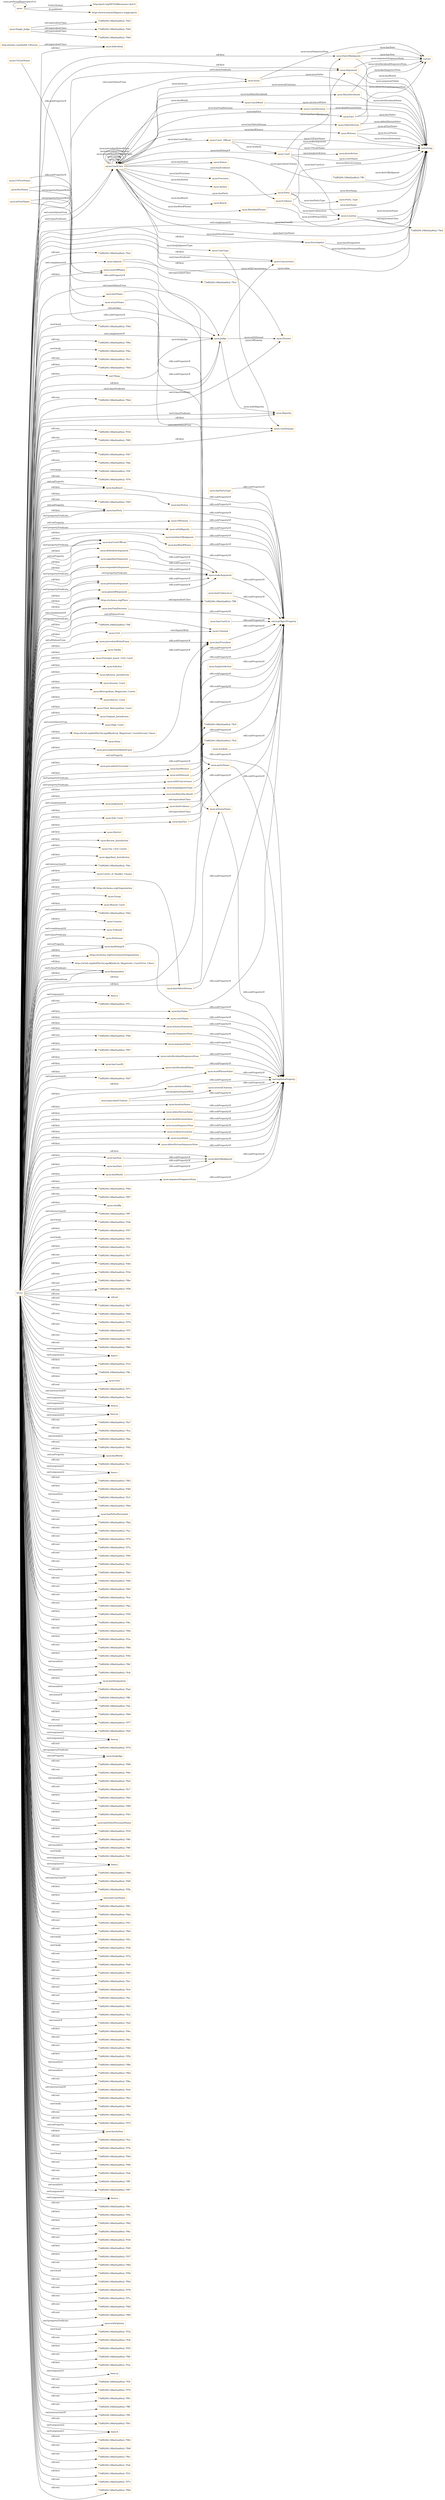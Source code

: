 digraph ar2dtool_diagram { 
rankdir=LR;
size="1501"
node [shape = rectangle, color="orange"]; "nyon:Statue" "nyon:Issue" "nyon:Bench" "nyon:Investigator" "nyon:Party" "nyon:Fact" "nyon:Evidence" "https://schema.org/Place" "73df0294:188a02ad0e2:-7fdf" "nyon:Provision" "nyon:Civil" "nyon:Taluka" "nyon:Principal_Junior_Civil_Court" "nyon:Solicitor" "nyon:Advisory_Jurisdiction" "nyon:DateOfJudgment" "nyon:Single_Judge" "nyon:Session_Court" "nyon:Metropolitan_Magistrate_Courts" "nyon:District_Court" "nyon:Chief_Meterpolitan_Court" "nyon:Original_Jurisdiction" "nyon:RatioDecidendi" "nyon:Court_Official" "nyon:ObiterDictum" "73df0294:188a02ad0e2:-7fe4" "http://xmlns.com/foaf/0.1/Person" "nyon:Court" "nyon:High_Court" "https://w3id.org/def/NyOnLegal#Judicial_Magistrate_Court(Second_Class)" "73df0294:188a02ad0e2:-7fcd" "nyon:State" "73df0294:188a02ad0e2:-7fd3" "nyon:Concurrence" "nyon:Witness" "nyon:CourtCase" "nyon:Location" "nyon:District" "nyon:Review_Jurisdiction" "nyon:City_Civil_Courts" "nyon:Appellant_Jurisdiction" "73df0294:188a02ad0e2:-7ffc" "nyon:Individual" "73df0294:188a02ad0e2:-7fe5" "nyon:Opinion" "nyon:Judge" "nyon:Courts_of_Smaller_Causes" "73df0294:188a02ad0e2:-7fd4" "nyon:Judgement" "nyon:Author" "73df0294:188a02ad0e2:-7fd9" "nyon:Jurisdiction" "https://schema.org/Organization" "nyon:Criminal" "73df0294:188a02ad0e2:-7fe3" "nyon:Group" "nyon:Munsif_Court" "nyon:CaseType" "nyon:CatchWord" "73df0294:188a02ad0e2:-7fd2" "nyon:Dissent" "nyon:Party_Type" "nyon:Country" "nyon:CourtDecision" "nyon:Tribunal" "73df0294:188a02ad0e2:-7ff9" "nyon:Majority" "nyon:Argument" "nyon:Petitioner" "nyon:CaseDomain" "nyon:Sub_Court" "https://schema.org/GovernmentOrganization" "https://w3id.org/def/NyOnLegal#Judicial_Magistrate_Court(First_Class)" "nyon:WordAndPhrase" "nyon:Respondent" ; /*classes style*/
	"nyon:hasCourtOfficial" -> "owl:topObjectProperty" [ label = "rdfs:subPropertyOf" ];
	"nyon:catchwordValue" -> "owl:topDataProperty" [ label = "rdfs:subPropertyOf" ];
	"https://schema.org/Place" -> "73df0294:188a02ad0e2:-7ff9" [ label = "owl:equivalentClass" ];
	"nyon:defendentArgument" -> "nyon:makeArgument" [ label = "rdfs:subPropertyOf" ];
	"nyon:equivalentCitation" -> "nyon:neutralCitations" [ label = "owl:propertyDisjointWith" ];
	"nyon:equivalentCitation" -> "owl:topDataProperty" [ label = "rdfs:subPropertyOf" ];
	"nyon:COFirstName" -> "nyon:courtOffName" [ label = "rdfs:subPropertyOf" ];
	"nyon:locationName" -> "owl:topDataProperty" [ label = "rdfs:subPropertyOf" ];
	"nyon:hasFinalDecision" -> "owl:topObjectProperty" [ label = "rdfs:subPropertyOf" ];
	"nyon:hasJurisdiction" -> "owl:topObjectProperty" [ label = "rdfs:subPropertyOf" ];
	"nyon:obiterDictumValue" -> "owl:topDataProperty" [ label = "rdfs:subPropertyOf" ];
	"nyon:hasPrecedent" -> "owl:topObjectProperty" [ label = "rdfs:subPropertyOf" ];
	"nyon:precedentReliedUpon" -> "nyon:hasPrecedent" [ label = "rdfs:subPropertyOf" ];
	"nyon:" -> "http://purl.org/NET/rdflicense/cc-by4.0" [ label = "terms:license" ];
	"nyon:" -> "https://www.semintelligence.org/projects" [ label = "dc:publisher" ];
	"nyon:" -> "nyon:" [ label = "vann:preferredNamespaceUri" ];
	"nyon:makeArgument" -> "owl:topObjectProperty" [ label = "rdfs:subPropertyOf" ];
	"nyon:finalDecisionValue" -> "owl:topDataProperty" [ label = "rdfs:subPropertyOf" ];
	"nyon:hasWitness" -> "owl:topObjectProperty" [ label = "rdfs:subPropertyOf" ];
	"nyon:appellantArgument" -> "nyon:makeArgument" [ label = "rdfs:subPropertyOf" ];
	"nyon:issueSequenceNum" -> "owl:topDataProperty" [ label = "rdfs:subPropertyOf" ];
	"nyon:partyName" -> "owl:topDataProperty" [ label = "rdfs:subPropertyOf" ];
	"nyon:withDissent" -> "owl:topObjectProperty" [ label = "rdfs:subPropertyOf" ];
	"nyon:withConcurrence" -> "owl:topObjectProperty" [ label = "rdfs:subPropertyOf" ];
	"nyon:evidenceLocation" -> "owl:topDataProperty" [ label = "rdfs:subPropertyOf" ];
	"nyon:hasJudgmentType" -> "owl:topObjectProperty" [ label = "rdfs:subPropertyOf" ];
	"nyon:hasRatioDecidendi" -> "owl:topObjectProperty" [ label = "rdfs:subPropertyOf" ];
	"nyon:hasEvidence" -> "owl:topObjectProperty" [ label = "rdfs:subPropertyOf" ];
	"nyon:hasFact" -> "owl:topObjectProperty" [ label = "rdfs:subPropertyOf" ];
	"nyon:witnessName" -> "owl:topDataProperty" [ label = "rdfs:subPropertyOf" ];
	"nyon:lastName" -> "nyon:partyName" [ label = "rdfs:subPropertyOf" ];
	"nyon:issueValue" -> "owl:topDataProperty" [ label = "rdfs:subPropertyOf" ];
	"nyon:obiterDictumSequenceNum" -> "owl:topDataProperty" [ label = "rdfs:subPropertyOf" ];
	"nyon:worksIn" -> "owl:topObjectProperty" [ label = "rdfs:subPropertyOf" ];
	"nyon:respondentArgument" -> "nyon:makeArgument" [ label = "rdfs:subPropertyOf" ];
	"nyon:Single_Judge" -> "73df0294:188a02ad0e2:-7fd4" [ label = "owl:equivalentClass" ];
	"nyon:Single_Judge" -> "73df0294:188a02ad0e2:-7fd9" [ label = "owl:equivalentClass" ];
	"nyon:Single_Judge" -> "73df0294:188a02ad0e2:-7fd3" [ label = "owl:equivalentClass" ];
	"nyon:hasObiterDictum" -> "owl:topObjectProperty" [ label = "rdfs:subPropertyOf" ];
	"nyon:wLastName" -> "nyon:witnessName" [ label = "rdfs:subPropertyOf" ];
	"nyon:hasRulingOf" -> "owl:topObjectProperty" [ label = "rdfs:subPropertyOf" ];
	"nyon:hasPartyType" -> "owl:topObjectProperty" [ label = "rdfs:subPropertyOf" ];
	"nyon:hasDate" -> "nyon:dateOfJudgment" [ label = "rdfs:subPropertyOf" ];
	"nyon:argumentSequenceNum" -> "owl:topDataProperty" [ label = "rdfs:subPropertyOf" ];
	"nyon:neutralCitations" -> "owl:topDataProperty" [ label = "rdfs:subPropertyOf" ];
	"nyon:hasBench" -> "owl:topObjectProperty" [ label = "rdfs:subPropertyOf" ];
	"nyon:factValue" -> "owl:topDataProperty" [ label = "rdfs:subPropertyOf" ];
	"nyon:courtName" -> "owl:topDataProperty" [ label = "rdfs:subPropertyOf" ];
	"nyon:precendentNotReliedUpon" -> "nyon:hasPrecedent" [ label = "rdfs:subPropertyOf" ];
	"NULL" -> "73df0294:188a02ad0e2:-7f9d" [ label = "rdf:rest" ];
	"NULL" -> "73df0294:188a02ad0e2:-7f67" [ label = "rdf:rest" ];
	"NULL" -> "nyon:citedBy" [ label = "rdf:first" ];
	"NULL" -> "nyon:courtOffName" [ label = "rdf:first" ];
	"NULL" -> "73df0294:188a02ad0e2:-7ff7" [ label = "owl:intersectionOf" ];
	"NULL" -> "nyon:hasMonth" [ label = "rdf:first" ];
	"NULL" -> "nyon:Sub_Court" [ label = "rdf:first" ];
	"NULL" -> "73df0294:188a02ad0e2:-7f3b" [ label = "swrl:head" ];
	"NULL" -> "73df0294:188a02ad0e2:-7f57" [ label = "rdf:first" ];
	"NULL" -> "73df0294:188a02ad0e2:-7f53" [ label = "swrl:body" ];
	"NULL" -> "nyon:City_Civil_Courts" [ label = "rdf:first" ];
	"NULL" -> "73df0294:188a02ad0e2:-7f3c" [ label = "rdf:first" ];
	"NULL" -> "nyon:State" [ label = "rdf:first" ];
	"NULL" -> "nyon:issueValue" [ label = "rdf:first" ];
	"NULL" -> "73df0294:188a02ad0e2:-7fe7" [ label = "rdf:rest" ];
	"NULL" -> "73df0294:188a02ad0e2:-7f40" [ label = "rdf:first" ];
	"NULL" -> "73df0294:188a02ad0e2:-7f3d" [ label = "rdf:rest" ];
	"NULL" -> "nyon:witnessStatement" [ label = "rdf:first" ];
	"NULL" -> "73df0294:188a02ad0e2:-7f8e" [ label = "rdf:rest" ];
	"NULL" -> "73df0294:188a02ad0e2:-7f58" [ label = "rdf:rest" ];
	"NULL" -> "rdf:nil" [ label = "rdf:rest" ];
	"NULL" -> "nyon:witnessName" [ label = "rdf:first" ];
	"NULL" -> "73df0294:188a02ad0e2:-7fb7" [ label = "rdf:rest" ];
	"NULL" -> "nyon:Argument" [ label = "swrl:classPredicate" ];
	"NULL" -> "nyon:partyName" [ label = "rdf:first" ];
	"NULL" -> "nyon:Courts_of_Smaller_Causes" [ label = "rdf:first" ];
	"NULL" -> "73df0294:188a02ad0e2:-7f66" [ label = "rdf:first" ];
	"NULL" -> "nyon:Individual" [ label = "rdf:first" ];
	"NULL" -> "73df0294:188a02ad0e2:-7f79" [ label = "rdf:rest" ];
	"NULL" -> "nyon:Judge" [ label = "rdf:first" ];
	"NULL" -> "nyon:Majority" [ label = "rdf:first" ];
	"NULL" -> "nyon:hasStatue" [ label = "rdf:first" ];
	"NULL" -> "73df0294:188a02ad0e2:-7f7f" [ label = "rdf:rest" ];
	"NULL" -> "73df0294:188a02ad0e2:-7f4f" [ label = "rdf:rest" ];
	"NULL" -> "nyon:hasPrecedent" [ label = "owl:onProperty" ];
	"NULL" -> "73df0294:188a02ad0e2:-7f80" [ label = "rdf:rest" ];
	"NULL" -> "73df0294:188a02ad0e2:-7fd2" [ label = "owl:complementOf" ];
	"NULL" -> "nyon:argumentSequenceNum" [ label = "rdf:first" ];
	"NULL" -> "nyon:Review_Jurisdiction" [ label = "rdf:first" ];
	"NULL" -> "base:r" [ label = "swrl:argument2" ];
	"NULL" -> "nyon:issueSequenceNum" [ label = "rdf:first" ];
	"NULL" -> "nyon:CourtCase" [ label = "owl:someValuesFrom" ];
	"NULL" -> "73df0294:188a02ad0e2:-7f33" [ label = "rdf:first" ];
	"NULL" -> "73df0294:188a02ad0e2:-7ffa" [ label = "rdf:rest" ];
	"NULL" -> "nyon:cites" [ label = "rdf:first" ];
	"NULL" -> "nyon:Session_Court" [ label = "rdf:first" ];
	"NULL" -> "nyon:CaseDomain" [ label = "owl:someValuesFrom" ];
	"NULL" -> "73df0294:188a02ad0e2:-7f71" [ label = "rdf:rest" ];
	"NULL" -> "73df0294:188a02ad0e2:-7fed" [ label = "owl:intersectionOf" ];
	"NULL" -> "base:y" [ label = "swrl:argument1" ];
	"NULL" -> "base:m" [ label = "swrl:argument2" ];
	"NULL" -> "73df0294:188a02ad0e2:-7fa7" [ label = "rdf:rest" ];
	"NULL" -> "73df0294:188a02ad0e2:-7fca" [ label = "rdf:rest" ];
	"NULL" -> "73df0294:188a02ad0e2:-7fba" [ label = "owl:members" ];
	"NULL" -> "nyon:CaseDomain" [ label = "rdf:first" ];
	"NULL" -> "73df0294:188a02ad0e2:-7f92" [ label = "rdf:rest" ];
	"NULL" -> "nyon:evidenceLocation" [ label = "rdf:first" ];
	"NULL" -> "nyon:Taluka" [ label = "rdf:first" ];
	"NULL" -> "nyon:hasWords" [ label = "owl:onProperty" ];
	"NULL" -> "nyon:respondentArgument" [ label = "rdf:first" ];
	"NULL" -> "nyon:catchwordValue" [ label = "rdf:first" ];
	"NULL" -> "73df0294:188a02ad0e2:-7fc1" [ label = "rdf:rest" ];
	"NULL" -> "base:c" [ label = "swrl:argument2" ];
	"NULL" -> "nyon:factSequenceNum" [ label = "rdf:first" ];
	"NULL" -> "nyon:hasCourtOfficial" [ label = "owl:onProperty" ];
	"NULL" -> "73df0294:188a02ad0e2:-7f83" [ label = "rdf:rest" ];
	"NULL" -> "nyon:hasParty" [ label = "owl:onProperty" ];
	"NULL" -> "73df0294:188a02ad0e2:-7f49" [ label = "rdf:first" ];
	"NULL" -> "73df0294:188a02ad0e2:-7fc5" [ label = "owl:members" ];
	"NULL" -> "73df0294:188a02ad0e2:-7fb9" [ label = "rdf:rest" ];
	"NULL" -> "nyon:hasPolicePersonnel" [ label = "rdf:first" ];
	"NULL" -> "nyon:Munsif_Court" [ label = "rdf:first" ];
	"NULL" -> "nyon:Judge" [ label = "swrl:classPredicate" ];
	"NULL" -> "nyon:locationName" [ label = "rdf:first" ];
	"NULL" -> "nyon:argumentValue" [ label = "rdf:first" ];
	"NULL" -> "73df0294:188a02ad0e2:-7fb2" [ label = "rdf:rest" ];
	"NULL" -> "73df0294:188a02ad0e2:-7fac" [ label = "rdf:rest" ];
	"NULL" -> "nyon:Petitioner" [ label = "swrl:classPredicate" ];
	"NULL" -> "nyon:appellantArgument" [ label = "rdf:first" ];
	"NULL" -> "73df0294:188a02ad0e2:-7f74" [ label = "rdf:rest" ];
	"NULL" -> "73df0294:188a02ad0e2:-7f7a" [ label = "rdf:rest" ];
	"NULL" -> "nyon:withDissent" [ label = "swrl:propertyPredicate" ];
	"NULL" -> "nyon:hasRulingOf" [ label = "owl:onProperty" ];
	"NULL" -> "73df0294:188a02ad0e2:-7f95" [ label = "rdf:rest" ];
	"NULL" -> "nyon:Civil" [ label = "owl:allValuesFrom" ];
	"NULL" -> "73df0294:188a02ad0e2:-7fa3" [ label = "rdf:rest" ];
	"NULL" -> "nyon:Respondent" [ label = "rdf:first" ];
	"NULL" -> "nyon:Original_Jurisdiction" [ label = "rdf:first" ];
	"NULL" -> "73df0294:188a02ad0e2:-7fb4" [ label = "owl:members" ];
	"NULL" -> "73df0294:188a02ad0e2:-7f9b" [ label = "rdf:rest" ];
	"NULL" -> "73df0294:188a02ad0e2:-7f65" [ label = "rdf:rest" ];
	"NULL" -> "73df0294:188a02ad0e2:-7fc4" [ label = "rdf:rest" ];
	"NULL" -> "nyon:Investigator" [ label = "rdf:first" ];
	"NULL" -> "nyon:ratioDecidendiSequenceNum" [ label = "rdf:first" ];
	"NULL" -> "73df0294:188a02ad0e2:-7fbe" [ label = "rdf:rest" ];
	"NULL" -> "73df0294:188a02ad0e2:-7f59" [ label = "rdf:first" ];
	"NULL" -> "73df0294:188a02ad0e2:-7f4c" [ label = "rdf:first" ];
	"NULL" -> "73df0294:188a02ad0e2:-7f6b" [ label = "rdf:rest" ];
	"NULL" -> "nyon:OfDomian" [ label = "owl:onProperty" ];
	"NULL" -> "73df0294:188a02ad0e2:-7f3e" [ label = "rdf:first" ];
	"NULL" -> "73df0294:188a02ad0e2:-7f86" [ label = "rdf:rest" ];
	"NULL" -> "73df0294:188a02ad0e2:-7f50" [ label = "rdf:first" ];
	"NULL" -> "nyon:hasEvidence" [ label = "rdf:first" ];
	"NULL" -> "https://schema.org/Organization" [ label = "rdf:first" ];
	"NULL" -> "https://schema.org/GovernmentOrganization" [ label = "rdf:first" ];
	"NULL" -> "nyon:hasWords" [ label = "rdf:first" ];
	"NULL" -> "73df0294:188a02ad0e2:-7fbf" [ label = "owl:members" ];
	"NULL" -> "73df0294:188a02ad0e2:-7fcb" [ label = "owl:members" ];
	"NULL" -> "nyon:hasDesignation" [ label = "rdf:first" ];
	"NULL" -> "73df0294:188a02ad0e2:-7fad" [ label = "owl:members" ];
	"NULL" -> "nyon:hasFinalDecision" [ label = "rdf:first" ];
	"NULL" -> "73df0294:188a02ad0e2:-7ffb" [ label = "owl:unionOf" ];
	"NULL" -> "73df0294:188a02ad0e2:-7faf" [ label = "rdf:rest" ];
	"NULL" -> "73df0294:188a02ad0e2:-7f68" [ label = "rdf:first" ];
	"NULL" -> "73df0294:188a02ad0e2:-7f77" [ label = "rdf:rest" ];
	"NULL" -> "nyon:Issue" [ label = "owl:someValuesFrom" ];
	"NULL" -> "nyon:hasFact" [ label = "rdf:first" ];
	"NULL" -> "73df0294:188a02ad0e2:-7fa9" [ label = "owl:members" ];
	"NULL" -> "base:p" [ label = "swrl:argument2" ];
	"NULL" -> "73df0294:188a02ad0e2:-7f7d" [ label = "rdf:rest" ];
	"NULL" -> "base:y" [ label = "swrl:argument2" ];
	"NULL" -> "nyon:hasJudge" [ label = "owl:onProperty" ];
	"NULL" -> "nyon:withMajority" [ label = "swrl:propertyPredicate" ];
	"NULL" -> "73df0294:188a02ad0e2:-7f98" [ label = "rdf:rest" ];
	"NULL" -> "https://w3id.org/def/NyOnLegal#Judicial_Magistrate_Court(First_Class)" [ label = "rdf:first" ];
	"NULL" -> "nyon:finalDecisionValue" [ label = "rdf:first" ];
	"NULL" -> "nyon:Dissent" [ label = "swrl:classPredicate" ];
	"NULL" -> "nyon:Principal_Junior_Civil_Court" [ label = "rdf:first" ];
	"NULL" -> "73df0294:188a02ad0e2:-7f9e" [ label = "rdf:rest" ];
	"NULL" -> "73df0294:188a02ad0e2:-7fa5" [ label = "owl:members" ];
	"NULL" -> "nyon:withConcurrence" [ label = "swrl:propertyPredicate" ];
	"NULL" -> "nyon:Advisory_Jurisdiction" [ label = "rdf:first" ];
	"NULL" -> "73df0294:188a02ad0e2:-7fc7" [ label = "rdf:rest" ];
	"NULL" -> "nyon:Judge" [ label = "owl:someValuesFrom" ];
	"NULL" -> "nyon:Group" [ label = "rdf:first" ];
	"NULL" -> "73df0294:188a02ad0e2:-7f60" [ label = "rdf:first" ];
	"NULL" -> "nyon:hasDateOfJudgment" [ label = "rdf:first" ];
	"NULL" -> "73df0294:188a02ad0e2:-7f89" [ label = "rdf:rest" ];
	"NULL" -> "nyon:High_Court" [ label = "owl:someValuesFrom" ];
	"NULL" -> "nyon:obiterDictumSequenceNum" [ label = "rdf:first" ];
	"NULL" -> "nyon:hasCourtOfficial" [ label = "swrl:propertyPredicate" ];
	"NULL" -> "73df0294:188a02ad0e2:-7f43" [ label = "rdf:first" ];
	"NULL" -> "nyon:hasPolicePersonnelName" [ label = "rdf:first" ];
	"NULL" -> "nyon:hasRulingOf" [ label = "rdf:first" ];
	"NULL" -> "73df0294:188a02ad0e2:-7f35" [ label = "rdf:first" ];
	"NULL" -> "73df0294:188a02ad0e2:-7f8f" [ label = "rdf:rest" ];
	"NULL" -> "73df0294:188a02ad0e2:-7f9f" [ label = "owl:members" ];
	"NULL" -> "nyon:Appellant_Jurisdiction" [ label = "rdf:first" ];
	"NULL" -> "73df0294:188a02ad0e2:-7f41" [ label = "swrl:body" ];
	"NULL" -> "base:j" [ label = "swrl:argument1" ];
	"NULL" -> "73df0294:188a02ad0e2:-7f90" [ label = "rdf:rest" ];
	"NULL" -> "nyon:courtName" [ label = "rdf:first" ];
	"NULL" -> "73df0294:188a02ad0e2:-7fd0" [ label = "owl:intersectionOf" ];
	"NULL" -> "nyon:obiterDictumValue" [ label = "rdf:first" ];
	"NULL" -> "73df0294:188a02ad0e2:-7f5b" [ label = "rdf:first" ];
	"NULL" -> "nyon:precendentNotReliedUpon" [ label = "rdf:first" ];
	"NULL" -> "nyon:hasCaseName" [ label = "rdf:first" ];
	"NULL" -> "73df0294:188a02ad0e2:-7f81" [ label = "rdf:rest" ];
	"NULL" -> "73df0294:188a02ad0e2:-7fda" [ label = "rdf:rest" ];
	"NULL" -> "73df0294:188a02ad0e2:-7f51" [ label = "rdf:rest" ];
	"NULL" -> "73df0294:188a02ad0e2:-7fb0" [ label = "rdf:rest" ];
	"NULL" -> "nyon:hasFinalDecision" [ label = "swrl:propertyPredicate" ];
	"NULL" -> "nyon:factValue" [ label = "rdf:first" ];
	"NULL" -> "owl:Thing" [ label = "rdf:first" ];
	"NULL" -> "base:r" [ label = "swrl:argument1" ];
	"NULL" -> "73df0294:188a02ad0e2:-7f5c" [ label = "swrl:body" ];
	"NULL" -> "73df0294:188a02ad0e2:-7f38" [ label = "swrl:body" ];
	"NULL" -> "nyon:precedentReliedUpon" [ label = "rdf:first" ];
	"NULL" -> "73df0294:188a02ad0e2:-7f72" [ label = "rdf:rest" ];
	"NULL" -> "73df0294:188a02ad0e2:-7fa8" [ label = "rdf:rest" ];
	"NULL" -> "73df0294:188a02ad0e2:-7f93" [ label = "rdf:rest" ];
	"NULL" -> "73df0294:188a02ad0e2:-7fa1" [ label = "rdf:rest" ];
	"NULL" -> "73df0294:188a02ad0e2:-7fc9" [ label = "rdf:rest" ];
	"NULL" -> "73df0294:188a02ad0e2:-7fec" [ label = "rdf:rest" ];
	"NULL" -> "73df0294:188a02ad0e2:-7f63" [ label = "rdf:rest" ];
	"NULL" -> "73df0294:188a02ad0e2:-7fc2" [ label = "rdf:rest" ];
	"NULL" -> "https://schema.org/Place" [ label = "owl:complementOf" ];
	"NULL" -> "73df0294:188a02ad0e2:-7fe0" [ label = "owl:unionOf" ];
	"NULL" -> "73df0294:188a02ad0e2:-7f4e" [ label = "rdf:first" ];
	"NULL" -> "73df0294:188a02ad0e2:-7fbc" [ label = "rdf:rest" ];
	"NULL" -> "nyon:Judgement" [ label = "owl:complementOf" ];
	"NULL" -> "nyon:makeArgument" [ label = "swrl:propertyPredicate" ];
	"NULL" -> "nyon:hasCourtOfficial" [ label = "rdf:first" ];
	"NULL" -> "nyon:hasWitness" [ label = "rdf:first" ];
	"NULL" -> "https://schema.org/Place" [ label = "rdf:first" ];
	"NULL" -> "73df0294:188a02ad0e2:-7f84" [ label = "rdf:rest" ];
	"NULL" -> "73df0294:188a02ad0e2:-7f52" [ label = "rdf:first" ];
	"NULL" -> "73df0294:188a02ad0e2:-7f8b" [ label = "owl:members" ];
	"NULL" -> "73df0294:188a02ad0e2:-7f6d" [ label = "owl:members" ];
	"NULL" -> "nyon:hasParty" [ label = "rdf:first" ];
	"NULL" -> "73df0294:188a02ad0e2:-7f8a" [ label = "rdf:rest" ];
	"NULL" -> "73df0294:188a02ad0e2:-7fe9" [ label = "owl:intersectionOf" ];
	"NULL" -> "73df0294:188a02ad0e2:-7fb3" [ label = "rdf:rest" ];
	"NULL" -> "base:c" [ label = "swrl:argument1" ];
	"NULL" -> "73df0294:188a02ad0e2:-7f69" [ label = "swrl:body" ];
	"NULL" -> "73df0294:188a02ad0e2:-7f5a" [ label = "rdf:rest" ];
	"NULL" -> "73df0294:188a02ad0e2:-7f75" [ label = "rdf:rest" ];
	"NULL" -> "base:j" [ label = "swrl:argument2" ];
	"NULL" -> "nyon:hasAuthor" [ label = "rdf:first" ];
	"NULL" -> "73df0294:188a02ad0e2:-7fce" [ label = "rdf:rest" ];
	"NULL" -> "73df0294:188a02ad0e2:-7f7b" [ label = "rdf:rest" ];
	"NULL" -> "nyon:hasBench" [ label = "owl:onProperty" ];
	"NULL" -> "73df0294:188a02ad0e2:-7f44" [ label = "swrl:head" ];
	"NULL" -> "73df0294:188a02ad0e2:-7f96" [ label = "rdf:rest" ];
	"NULL" -> "73df0294:188a02ad0e2:-7fa4" [ label = "rdf:rest" ];
	"NULL" -> "73df0294:188a02ad0e2:-7ff5" [ label = "rdf:rest" ];
	"NULL" -> "73df0294:188a02ad0e2:-7f87" [ label = "owl:members" ];
	"NULL" -> "nyon:hasBench" [ label = "rdf:first" ];
	"NULL" -> "base:a" [ label = "swrl:argument2" ];
	"NULL" -> "73df0294:188a02ad0e2:-7f9c" [ label = "rdf:rest" ];
	"NULL" -> "73df0294:188a02ad0e2:-7f5e" [ label = "rdf:first" ];
	"NULL" -> "nyon:dateOfJudgment" [ label = "rdf:first" ];
	"NULL" -> "73df0294:188a02ad0e2:-7f62" [ label = "rdf:first" ];
	"NULL" -> "73df0294:188a02ad0e2:-7f6c" [ label = "rdf:rest" ];
	"NULL" -> "nyon:CourtCase" [ label = "swrl:classPredicate" ];
	"NULL" -> "nyon:Opinion" [ label = "owl:complementOf" ];
	"NULL" -> "73df0294:188a02ad0e2:-7fdf" [ label = "rdf:first" ];
	"NULL" -> "73df0294:188a02ad0e2:-7f36" [ label = "rdf:rest" ];
	"NULL" -> "73df0294:188a02ad0e2:-7f45" [ label = "rdf:first" ];
	"NULL" -> "nyon:Judge" [ label = "owl:onClass" ];
	"NULL" -> "73df0294:188a02ad0e2:-7f37" [ label = "rdf:first" ];
	"NULL" -> "73df0294:188a02ad0e2:-7f8d" [ label = "rdf:rest" ];
	"NULL" -> "nyon:Respondent" [ label = "owl:someValuesFrom" ];
	"NULL" -> "73df0294:188a02ad0e2:-7f56" [ label = "swrl:head" ];
	"NULL" -> "73df0294:188a02ad0e2:-7fb6" [ label = "rdf:rest" ];
	"NULL" -> "73df0294:188a02ad0e2:-7f78" [ label = "rdf:rest" ];
	"NULL" -> "nyon:defendentArgument" [ label = "rdf:first" ];
	"NULL" -> "nyon:hasAuthor" [ label = "owl:onProperty" ];
	"NULL" -> "73df0294:188a02ad0e2:-7f7e" [ label = "rdf:rest" ];
	"NULL" -> "nyon:hasParty" [ label = "swrl:propertyPredicate" ];
	"NULL" -> "73df0294:188a02ad0e2:-7f48" [ label = "rdf:rest" ];
	"NULL" -> "73df0294:188a02ad0e2:-7f99" [ label = "rdf:rest" ];
	"NULL" -> "nyon:DateOfJudgment" [ label = "rdf:first" ];
	"NULL" -> "nyon:hasDate" [ label = "rdf:first" ];
	"NULL" -> "nyon:withOpinion" [ label = "swrl:propertyPredicate" ];
	"NULL" -> "nyon:Chief_Meterpolitan_Court" [ label = "rdf:first" ];
	"NULL" -> "73df0294:188a02ad0e2:-7f32" [ label = "swrl:head" ];
	"NULL" -> "73df0294:188a02ad0e2:-7fc8" [ label = "rdf:rest" ];
	"NULL" -> "73df0294:188a02ad0e2:-7f55" [ label = "rdf:first" ];
	"NULL" -> "73df0294:188a02ad0e2:-7f6f" [ label = "rdf:rest" ];
	"NULL" -> "73df0294:188a02ad0e2:-7f3a" [ label = "rdf:first" ];
	"NULL" -> "nyon:Solicitor" [ label = "rdf:first" ];
	"NULL" -> "nyon:Respondent" [ label = "swrl:classPredicate" ];
	"NULL" -> "nyon:District" [ label = "rdf:first" ];
	"NULL" -> "nyon:ratioDecidendiValue" [ label = "rdf:first" ];
	"NULL" -> "nyon:hasJudgmentType" [ label = "rdf:first" ];
	"NULL" -> "base:cj" [ label = "swrl:argument1" ];
	"NULL" -> "nyon:petitionerArgument" [ label = "swrl:propertyPredicate" ];
	"NULL" -> "73df0294:188a02ad0e2:-7f3f" [ label = "rdf:rest" ];
	"NULL" -> "nyon:wordPhraseValue" [ label = "rdf:first" ];
	"NULL" -> "nyon:precedentOverruled" [ label = "rdf:first" ];
	"NULL" -> "73df0294:188a02ad0e2:-7f70" [ label = "rdf:rest" ];
	"NULL" -> "nyon:petitionerArgument" [ label = "rdf:first" ];
	"NULL" -> "nyon:Argument" [ label = "rdf:first" ];
	"NULL" -> "73df0294:188a02ad0e2:-7f91" [ label = "rdf:rest" ];
	"NULL" -> "73df0294:188a02ad0e2:-7ff0" [ label = "rdf:rest" ];
	"NULL" -> "73df0294:188a02ad0e2:-7ff2" [ label = "owl:intersectionOf" ];
	"NULL" -> "https://w3id.org/def/NyOnLegal#Judicial_Magistrate_Court(Second_Class)" [ label = "rdf:first" ];
	"NULL" -> "73df0294:188a02ad0e2:-7f61" [ label = "rdf:rest" ];
	"NULL" -> "base:d" [ label = "swrl:argument1" ];
	"NULL" -> "nyon:Country" [ label = "rdf:first" ];
	"NULL" -> "base:d" [ label = "swrl:argument2" ];
	"NULL" -> "nyon:hasRatioDecidendi" [ label = "rdf:first" ];
	"NULL" -> "nyon:hasObiterDictum" [ label = "rdf:first" ];
	"NULL" -> "nyon:hasWordPhrase" [ label = "rdf:first" ];
	"NULL" -> "nyon:Majority" [ label = "swrl:classPredicate" ];
	"NULL" -> "73df0294:188a02ad0e2:-7f82" [ label = "rdf:rest" ];
	"NULL" -> "nyon:Metropolitan_Magistrate_Courts" [ label = "rdf:first" ];
	"NULL" -> "73df0294:188a02ad0e2:-7fb8" [ label = "rdf:rest" ];
	"NULL" -> "nyon:plaintiffArgument" [ label = "rdf:first" ];
	"NULL" -> "73df0294:188a02ad0e2:-7fb1" [ label = "rdf:rest" ];
	"NULL" -> "nyon:respondentArgument" [ label = "swrl:propertyPredicate" ];
	"NULL" -> "base:a" [ label = "swrl:argument1" ];
	"NULL" -> "73df0294:188a02ad0e2:-7fab" [ label = "rdf:rest" ];
	"NULL" -> "73df0294:188a02ad0e2:-7f31" [ label = "rdf:first" ];
	"NULL" -> "73df0294:188a02ad0e2:-7f73" [ label = "rdf:rest" ];
	"NULL" -> "73df0294:188a02ad0e2:-7f94" [ label = "rdf:rest" ];
	"NULL" -> "73df0294:188a02ad0e2:-7fa2" [ label = "rdf:rest" ];
	"NULL" -> "nyon:hasJudge" [ label = "swrl:propertyPredicate" ];
	"NULL" -> "73df0294:188a02ad0e2:-7f4d" [ label = "swrl:head" ];
	"NULL" -> "base:p" [ label = "swrl:argument1" ];
	"NULL" -> "73df0294:188a02ad0e2:-7f9a" [ label = "rdf:rest" ];
	"NULL" -> "73df0294:188a02ad0e2:-7f4a" [ label = "swrl:body" ];
	"NULL" -> "nyon:Concurrence" [ label = "swrl:classPredicate" ];
	"NULL" -> "73df0294:188a02ad0e2:-7fc3" [ label = "rdf:rest" ];
	"NULL" -> "73df0294:188a02ad0e2:-7f64" [ label = "rdf:first" ];
	"NULL" -> "73df0294:188a02ad0e2:-7fbd" [ label = "rdf:rest" ];
	"NULL" -> "73df0294:188a02ad0e2:-7f34" [ label = "rdf:rest" ];
	"NULL" -> "73df0294:188a02ad0e2:-7f85" [ label = "rdf:rest" ];
	"NULL" -> "73df0294:188a02ad0e2:-7f47" [ label = "rdf:first" ];
	"NULL" -> "73df0294:188a02ad0e2:-7fde" [ label = "rdf:rest" ];
	"NULL" -> "nyon:Concurrence" [ label = "rdf:first" ];
	"NULL" -> "base:m" [ label = "swrl:argument1" ];
	"NULL" -> "nyon:Tribunal" [ label = "owl:complementOf" ];
	"NULL" -> "73df0294:188a02ad0e2:-7f5f" [ label = "swrl:head" ];
	"NULL" -> "nyon:hasYear" [ label = "rdf:first" ];
	"NULL" -> "73df0294:188a02ad0e2:-7f76" [ label = "rdf:rest" ];
	"NULL" -> "nyon:Location" [ label = "owl:complementOf" ];
	"NULL" -> "73df0294:188a02ad0e2:-7fd5" [ label = "rdf:rest" ];
	"NULL" -> "nyon:District_Court" [ label = "rdf:first" ];
	"NULL" -> "73df0294:188a02ad0e2:-7fdc" [ label = "owl:intersectionOf" ];
	"NULL" -> "base:x" [ label = "swrl:argument1" ];
	"NULL" -> "73df0294:188a02ad0e2:-7f7c" [ label = "rdf:rest" ];
	"NULL" -> "73df0294:188a02ad0e2:-7f46" [ label = "rdf:rest" ];
	"NULL" -> "73df0294:188a02ad0e2:-7f97" [ label = "rdf:rest" ];
	"NULL" -> "nyon:Dissent" [ label = "rdf:first" ];
	"NULL" -> "nyon:hasCaseID" [ label = "rdf:first" ];
	"NULL" -> "nyon:Judge" [ label = "owl:complementOf" ];
	"NULL" -> "nyon:Criminal" [ label = "owl:allValuesFrom" ];
	"NULL" -> "73df0294:188a02ad0e2:-7fd7" [ label = "owl:intersectionOf" ];
	"nyon:Sub_Court" -> "73df0294:188a02ad0e2:-7fcd" [ label = "owl:equivalentClass" ];
	"nyon:Civil" -> "nyon:Criminal" [ label = "owl:disjointWith" ];
	"nyon:plaintiffArgument" -> "nyon:makeArgument" [ label = "rdfs:subPropertyOf" ];
	"nyon:hasYear" -> "nyon:dateOfJudgment" [ label = "rdfs:subPropertyOf" ];
	"nyon:hasEvidenceLoc" -> "owl:topObjectProperty" [ label = "rdfs:subPropertyOf" ];
	"nyon:witnessStatement" -> "owl:topDataProperty" [ label = "rdfs:subPropertyOf" ];
	"nyon:wFirstName" -> "nyon:wLastName" [ label = "owl:propertyDisjointWith" ];
	"nyon:wFirstName" -> "nyon:witnessName" [ label = "rdfs:subPropertyOf" ];
	"nyon:factSequenceNum" -> "owl:topDataProperty" [ label = "rdfs:subPropertyOf" ];
	"nyon:Location" -> "73df0294:188a02ad0e2:-7fe4" [ label = "owl:equivalentClass" ];
	"nyon:precedentOverruled" -> "nyon:hasPrecedent" [ label = "rdfs:subPropertyOf" ];
	"nyon:petitionerArgument" -> "nyon:makeArgument" [ label = "rdfs:subPropertyOf" ];
	"nyon:firstName" -> "nyon:lastName" [ label = "owl:propertyDisjointWith" ];
	"nyon:firstName" -> "nyon:partyName" [ label = "rdfs:subPropertyOf" ];
	"nyon:hasCourtLoc" -> "owl:topObjectProperty" [ label = "rdfs:subPropertyOf" ];
	"nyon:hasDateOfJudgment" -> "owl:topObjectProperty" [ label = "rdfs:subPropertyOf" ];
	"nyon:dateOfJudgment" -> "owl:topDataProperty" [ label = "rdfs:subPropertyOf" ];
	"http://xmlns.com/foaf/0.1/Person" -> "nyon:Individual" [ label = "owl:equivalentClass" ];
	"nyon:wordPhraseValue" -> "owl:topDataProperty" [ label = "rdfs:subPropertyOf" ];
	"nyon:hasMonth" -> "nyon:dateOfJudgment" [ label = "rdfs:subPropertyOf" ];
	"nyon:withMajority" -> "owl:topObjectProperty" [ label = "rdfs:subPropertyOf" ];
	"nyon:argumentValue" -> "owl:topDataProperty" [ label = "rdfs:subPropertyOf" ];
	"nyon:OfDomian" -> "owl:topObjectProperty" [ label = "rdfs:subPropertyOf" ];
	"nyon:Judgement" -> "73df0294:188a02ad0e2:-7fe5" [ label = "owl:equivalentClass" ];
	"nyon:courtOffName" -> "owl:topDataProperty" [ label = "rdfs:subPropertyOf" ];
	"nyon:ratioDecidendiValue" -> "owl:topDataProperty" [ label = "rdfs:subPropertyOf" ];
	"nyon:Opinion" -> "73df0294:188a02ad0e2:-7fe3" [ label = "owl:equivalentClass" ];
	"nyon:ratioDecidendiSequenceNum" -> "owl:topDataProperty" [ label = "rdfs:subPropertyOf" ];
	"nyon:COLastName" -> "nyon:courtOffName" [ label = "rdfs:subPropertyOf" ];
	"nyon:hasWordPhrase" -> "owl:topObjectProperty" [ label = "rdfs:subPropertyOf" ];
	"nyon:hasStatue" -> "owl:topObjectProperty" [ label = "rdfs:subPropertyOf" ];
	"nyon:hasParty" -> "owl:topObjectProperty" [ label = "rdfs:subPropertyOf" ];
	"nyon:Court" -> "xsd:string" [ label = "nyon:courtName" ];
	"nyon:Court" -> "nyon:Jurisdiction" [ label = "nyon:hasJurisdiction" ];
	"nyon:WordAndPhrase" -> "xsd:string" [ label = "nyon:wordPhraseValue" ];
	"nyon:Judge" -> "nyon:Dissent" [ label = "nyon:withDissent" ];
	"nyon:CourtCase" -> "nyon:Bench" [ label = "nyon:hasBench" ];
	"nyon:CourtCase" -> "nyon:Statue" [ label = "nyon:hasStatue" ];
	"nyon:CatchWord" -> "xsd:string" [ label = "nyon:catchwordValue" ];
	"nyon:Location" -> "xsd:string" [ label = "nyon:locationName" ];
	"nyon:CourtCase" -> "xsd:string" [ label = "nyon:equivalentCitation" ];
	"nyon:CourtCase" -> "nyon:CourtCase" [ label = "nyon:cites" ];
	"nyon:CourtCase" -> "nyon:Investigator" [ label = "nyon:hasPolicePersonnel" ];
	"nyon:CourtCase" -> "nyon:Witness" [ label = "nyon:hasWitness" ];
	"nyon:CourtDecision" -> "xsd:string" [ label = "nyon:finalDecisionValue" ];
	"nyon:DateOfJudgment" -> "xsd:int" [ label = "nyon:hasDate" ];
	"nyon:Opinion" -> "xsd:string" [ label = "nyon:value" ];
	"nyon:Party" -> "xsd:string" [ label = "nyon:firstName" ];
	"nyon:Argument" -> "xsd:string" [ label = "nyon:argumentValue" ];
	"nyon:Party" -> "nyon:Argument" [ label = "nyon:makeArgument" ];
	"nyon:CaseType" -> "nyon:CaseDomain" [ label = "nyon:OfDomian" ];
	"nyon:CourtCase" -> "nyon:CourtCase" [ label = "nyon:citedBy" ];
	"nyon:Fact" -> "xsd:string" [ label = "nyon:factValue" ];
	"nyon:CourtCase" -> "nyon:CaseType" [ label = "nyon:hasJudgmentType" ];
	"nyon:Judge" -> "nyon:Majority" [ label = "nyon:withMajority" ];
	"nyon:Evidence" -> "nyon:Location" [ label = "nyon:hasEvidenceLoc" ];
	"nyon:CourtCase" -> "nyon:CatchWord" [ label = "nyon:hasWords" ];
	"nyon:Investigator" -> "xsd:string" [ label = "nyon:hasDesignation" ];
	"nyon:RatioDecidendi" -> "xsd:int" [ label = "nyon:ratioDecidendiSequenceNum" ];
	"nyon:Fact" -> "xsd:int" [ label = "nyon:factSequenceNum" ];
	"nyon:CourtCase" -> "nyon:Issue" [ label = "nyon:hasIssue" ];
	"nyon:CourtCase" -> "xsd:string" [ label = "nyon:hasCaseID" ];
	"nyon:Court_Official" -> "xsd:string" [ label = "nyon:COFirstName" ];
	"nyon:CourtCase" -> "nyon:CourtCase" [ label = "nyon:precendentNotReliedUpon" ];
	"nyon:Issue" -> "xsd:string" [ label = "nyon:issueValue" ];
	"nyon:Court" -> "nyon:DateOfJudgment" [ label = "nyon:hasDateOfJudgment" ];
	"nyon:Court_Official" -> "xsd:string" [ label = "nyon:COLastName" ];
	"nyon:RatioDecidendi" -> "xsd:string" [ label = "nyon:ratioDecidendiValue" ];
	"nyon:Party" -> "xsd:string" [ label = "nyon:lastName" ];
	"nyon:Witness" -> "xsd:string" [ label = "nyon:wFirstName" ];
	"nyon:CourtCase" -> "nyon:Author" [ label = "nyon:hasAuthor" ];
	"nyon:CourtCase" -> "nyon:Court_Official" [ label = "nyon:hasCourtOfficial" ];
	"nyon:Evidence" -> "xsd:string" [ label = "nyon:evidenceLocation" ];
	"nyon:DateOfJudgment" -> "xsd:int" [ label = "nyon:hasYear" ];
	"nyon:CourtCase" -> "nyon:CourtCase" [ label = "nyon:precedentOverruled" ];
	"nyon:CourtCase" -> "nyon:Fact" [ label = "nyon:hasFact" ];
	"nyon:CourtCase" -> "nyon:CourtCase" [ label = "nyon:precedentReliedUpon" ];
	"nyon:ObiterDictum" -> "xsd:int" [ label = "nyon:obiterDictumSequenceNum" ];
	"nyon:Argument" -> "xsd:int" [ label = "nyon:argumentSequenceNum" ];
	"nyon:Judge" -> "nyon:Concurrence" [ label = "nyon:withConcurrence" ];
	"nyon:CourtCase" -> "nyon:Court" [ label = "nyon:hasRulingOf" ];
	"nyon:Court" -> "nyon:Location" [ label = "nyon:hasCourtLoc" ];
	"nyon:Witness" -> "xsd:string" [ label = "nyon:wLastName" ];
	"nyon:CourtCase" -> "xsd:string" [ label = "nyon:hasCaseName" ];
	"nyon:Investigator" -> "xsd:string" [ label = "nyon:hasPolicePersonnelName" ];
	"nyon:CourtCase" -> "nyon:CourtDecision" [ label = "nyon:hasFinalDecision" ];
	"nyon:CourtCase" -> "nyon:ObiterDictum" [ label = "nyon:hasObiterDictum" ];
	"nyon:Court_Official" -> "nyon:Court" [ label = "nyon:worksIn" ];
	"owl:Thing" -> "nyon:Judge" [ label = "nyon:hasJudge" ];
	"nyon:CourtCase" -> "nyon:Provision" [ label = "nyon:hasProvision" ];
	"nyon:CourtCase" -> "nyon:RatioDecidendi" [ label = "nyon:hasRatioDecidendi" ];
	"nyon:Issue" -> "xsd:int" [ label = "nyon:issueSequenceNum" ];
	"nyon:Witness" -> "xsd:string" [ label = "nyon:witnessStatement" ];
	"nyon:CourtCase" -> "nyon:Party" [ label = "nyon:hasParty" ];
	"73df0294:188a02ad0e2:-7ffc" -> "xsd:string" [ label = "nyon:dateOfJudgment" ];
	"nyon:CourtCase" -> "nyon:WordAndPhrase" [ label = "nyon:hasWordPhrase" ];
	"nyon:CourtCase" -> "xsd:string" [ label = "nyon:neutralCitations" ];
	"nyon:Party" -> "nyon:Party_Type" [ label = "nyon:hasPartyType" ];
	"nyon:ObiterDictum" -> "xsd:string" [ label = "nyon:obiterDictumValue" ];
	"nyon:CourtCase" -> "nyon:Evidence" [ label = "nyon:hasEvidence" ];
	"nyon:DateOfJudgment" -> "xsd:string" [ label = "nyon:hasMonth" ];

}
